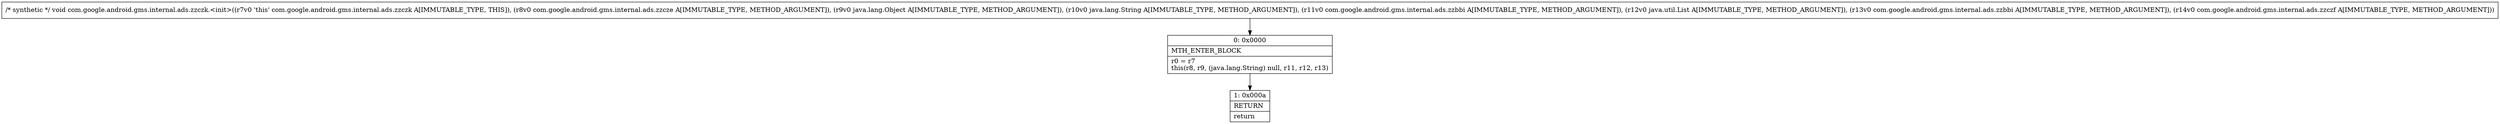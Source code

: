 digraph "CFG forcom.google.android.gms.internal.ads.zzczk.\<init\>(Lcom\/google\/android\/gms\/internal\/ads\/zzcze;Ljava\/lang\/Object;Ljava\/lang\/String;Lcom\/google\/android\/gms\/internal\/ads\/zzbbi;Ljava\/util\/List;Lcom\/google\/android\/gms\/internal\/ads\/zzbbi;Lcom\/google\/android\/gms\/internal\/ads\/zzczf;)V" {
Node_0 [shape=record,label="{0\:\ 0x0000|MTH_ENTER_BLOCK\l|r0 = r7\lthis(r8, r9, (java.lang.String) null, r11, r12, r13)\l}"];
Node_1 [shape=record,label="{1\:\ 0x000a|RETURN\l|return\l}"];
MethodNode[shape=record,label="{\/* synthetic *\/ void com.google.android.gms.internal.ads.zzczk.\<init\>((r7v0 'this' com.google.android.gms.internal.ads.zzczk A[IMMUTABLE_TYPE, THIS]), (r8v0 com.google.android.gms.internal.ads.zzcze A[IMMUTABLE_TYPE, METHOD_ARGUMENT]), (r9v0 java.lang.Object A[IMMUTABLE_TYPE, METHOD_ARGUMENT]), (r10v0 java.lang.String A[IMMUTABLE_TYPE, METHOD_ARGUMENT]), (r11v0 com.google.android.gms.internal.ads.zzbbi A[IMMUTABLE_TYPE, METHOD_ARGUMENT]), (r12v0 java.util.List A[IMMUTABLE_TYPE, METHOD_ARGUMENT]), (r13v0 com.google.android.gms.internal.ads.zzbbi A[IMMUTABLE_TYPE, METHOD_ARGUMENT]), (r14v0 com.google.android.gms.internal.ads.zzczf A[IMMUTABLE_TYPE, METHOD_ARGUMENT])) }"];
MethodNode -> Node_0;
Node_0 -> Node_1;
}

